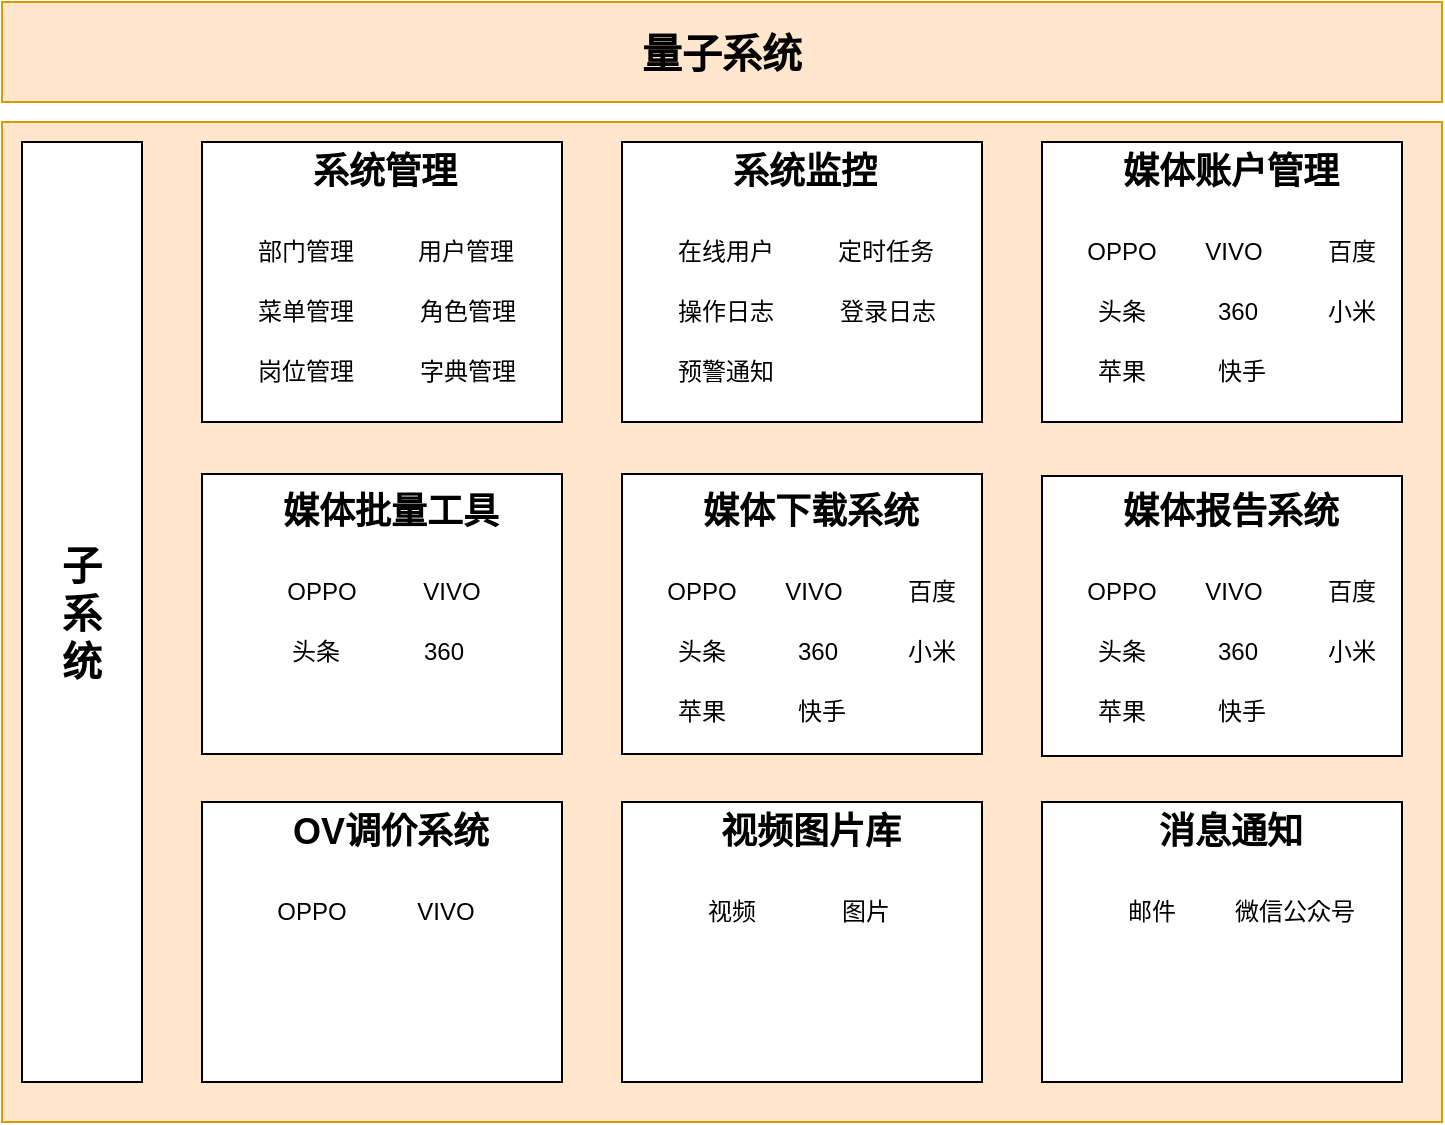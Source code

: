 <mxfile version="21.1.1" type="github">
  <diagram name="第 1 页" id="oSzJWOyal7e8TBISS7ah">
    <mxGraphModel dx="1434" dy="740" grid="1" gridSize="10" guides="1" tooltips="1" connect="1" arrows="1" fold="1" page="1" pageScale="1" pageWidth="827" pageHeight="1169" math="0" shadow="0">
      <root>
        <mxCell id="0" />
        <mxCell id="1" parent="0" />
        <mxCell id="pdZkGYrvP2sRW-pkb2Lu-1" value="&lt;b&gt;&lt;font style=&quot;font-size: 20px;&quot;&gt;量子系统&lt;/font&gt;&lt;/b&gt;" style="rounded=0;whiteSpace=wrap;html=1;fillColor=#ffe6cc;strokeColor=#d79b00;" vertex="1" parent="1">
          <mxGeometry x="80" y="60" width="720" height="50" as="geometry" />
        </mxCell>
        <mxCell id="pdZkGYrvP2sRW-pkb2Lu-3" value="" style="rounded=0;whiteSpace=wrap;html=1;fillColor=#ffe6cc;strokeColor=#d79b00;shadow=0;horizontal=0;" vertex="1" parent="1">
          <mxGeometry x="80" y="120" width="720" height="500" as="geometry" />
        </mxCell>
        <mxCell id="pdZkGYrvP2sRW-pkb2Lu-5" value="&lt;b style=&quot;font-size: 20px;&quot;&gt;子&lt;br&gt;系&lt;br style=&quot;font-size: 20px;&quot;&gt;统&lt;/b&gt;" style="rounded=0;whiteSpace=wrap;html=1;" vertex="1" parent="1">
          <mxGeometry x="90" y="130" width="60" height="470" as="geometry" />
        </mxCell>
        <mxCell id="pdZkGYrvP2sRW-pkb2Lu-6" value="" style="rounded=0;whiteSpace=wrap;html=1;" vertex="1" parent="1">
          <mxGeometry x="180" y="130" width="180" height="140" as="geometry" />
        </mxCell>
        <mxCell id="pdZkGYrvP2sRW-pkb2Lu-7" value="系统管理" style="text;html=1;strokeColor=none;fillColor=none;align=center;verticalAlign=middle;whiteSpace=wrap;rounded=0;fontSize=18;fontStyle=1" vertex="1" parent="1">
          <mxGeometry x="229" y="130" width="85" height="30" as="geometry" />
        </mxCell>
        <mxCell id="pdZkGYrvP2sRW-pkb2Lu-8" value="部门管理" style="text;html=1;strokeColor=none;fillColor=none;align=center;verticalAlign=middle;whiteSpace=wrap;rounded=0;" vertex="1" parent="1">
          <mxGeometry x="202" y="170" width="60" height="30" as="geometry" />
        </mxCell>
        <mxCell id="pdZkGYrvP2sRW-pkb2Lu-9" value="用户管理" style="text;html=1;strokeColor=none;fillColor=none;align=center;verticalAlign=middle;whiteSpace=wrap;rounded=0;" vertex="1" parent="1">
          <mxGeometry x="282" y="170" width="60" height="30" as="geometry" />
        </mxCell>
        <mxCell id="pdZkGYrvP2sRW-pkb2Lu-10" value="菜单管理" style="text;html=1;strokeColor=none;fillColor=none;align=center;verticalAlign=middle;whiteSpace=wrap;rounded=0;" vertex="1" parent="1">
          <mxGeometry x="202" y="200" width="60" height="30" as="geometry" />
        </mxCell>
        <mxCell id="pdZkGYrvP2sRW-pkb2Lu-11" value="角色管理" style="text;html=1;strokeColor=none;fillColor=none;align=center;verticalAlign=middle;whiteSpace=wrap;rounded=0;" vertex="1" parent="1">
          <mxGeometry x="283" y="200" width="60" height="30" as="geometry" />
        </mxCell>
        <mxCell id="pdZkGYrvP2sRW-pkb2Lu-12" value="岗位管理" style="text;html=1;strokeColor=none;fillColor=none;align=center;verticalAlign=middle;whiteSpace=wrap;rounded=0;" vertex="1" parent="1">
          <mxGeometry x="202" y="230" width="60" height="30" as="geometry" />
        </mxCell>
        <mxCell id="pdZkGYrvP2sRW-pkb2Lu-13" value="字典管理" style="text;html=1;strokeColor=none;fillColor=none;align=center;verticalAlign=middle;whiteSpace=wrap;rounded=0;" vertex="1" parent="1">
          <mxGeometry x="283" y="230" width="60" height="30" as="geometry" />
        </mxCell>
        <mxCell id="pdZkGYrvP2sRW-pkb2Lu-15" value="" style="rounded=0;whiteSpace=wrap;html=1;" vertex="1" parent="1">
          <mxGeometry x="390" y="130" width="180" height="140" as="geometry" />
        </mxCell>
        <mxCell id="pdZkGYrvP2sRW-pkb2Lu-16" value="系统监控" style="text;html=1;strokeColor=none;fillColor=none;align=center;verticalAlign=middle;whiteSpace=wrap;rounded=0;fontSize=18;fontStyle=1" vertex="1" parent="1">
          <mxGeometry x="439" y="130" width="85" height="30" as="geometry" />
        </mxCell>
        <mxCell id="pdZkGYrvP2sRW-pkb2Lu-17" value="在线用户" style="text;html=1;strokeColor=none;fillColor=none;align=center;verticalAlign=middle;whiteSpace=wrap;rounded=0;" vertex="1" parent="1">
          <mxGeometry x="412" y="170" width="60" height="30" as="geometry" />
        </mxCell>
        <mxCell id="pdZkGYrvP2sRW-pkb2Lu-18" value="定时任务" style="text;html=1;strokeColor=none;fillColor=none;align=center;verticalAlign=middle;whiteSpace=wrap;rounded=0;" vertex="1" parent="1">
          <mxGeometry x="492" y="170" width="60" height="30" as="geometry" />
        </mxCell>
        <mxCell id="pdZkGYrvP2sRW-pkb2Lu-19" value="操作日志" style="text;html=1;strokeColor=none;fillColor=none;align=center;verticalAlign=middle;whiteSpace=wrap;rounded=0;" vertex="1" parent="1">
          <mxGeometry x="412" y="200" width="60" height="30" as="geometry" />
        </mxCell>
        <mxCell id="pdZkGYrvP2sRW-pkb2Lu-20" value="登录日志" style="text;html=1;strokeColor=none;fillColor=none;align=center;verticalAlign=middle;whiteSpace=wrap;rounded=0;" vertex="1" parent="1">
          <mxGeometry x="493" y="200" width="60" height="30" as="geometry" />
        </mxCell>
        <mxCell id="pdZkGYrvP2sRW-pkb2Lu-21" value="预警通知" style="text;html=1;strokeColor=none;fillColor=none;align=center;verticalAlign=middle;whiteSpace=wrap;rounded=0;" vertex="1" parent="1">
          <mxGeometry x="412" y="230" width="60" height="30" as="geometry" />
        </mxCell>
        <mxCell id="pdZkGYrvP2sRW-pkb2Lu-23" value="" style="rounded=0;whiteSpace=wrap;html=1;" vertex="1" parent="1">
          <mxGeometry x="600" y="130" width="180" height="140" as="geometry" />
        </mxCell>
        <mxCell id="pdZkGYrvP2sRW-pkb2Lu-24" value="媒体账户管理" style="text;html=1;strokeColor=none;fillColor=none;align=center;verticalAlign=middle;whiteSpace=wrap;rounded=0;fontSize=18;fontStyle=1" vertex="1" parent="1">
          <mxGeometry x="639" y="130" width="111" height="30" as="geometry" />
        </mxCell>
        <mxCell id="pdZkGYrvP2sRW-pkb2Lu-25" value="OPPO" style="text;html=1;strokeColor=none;fillColor=none;align=center;verticalAlign=middle;whiteSpace=wrap;rounded=0;" vertex="1" parent="1">
          <mxGeometry x="610" y="170" width="60" height="30" as="geometry" />
        </mxCell>
        <mxCell id="pdZkGYrvP2sRW-pkb2Lu-26" value="VIVO" style="text;html=1;strokeColor=none;fillColor=none;align=center;verticalAlign=middle;whiteSpace=wrap;rounded=0;" vertex="1" parent="1">
          <mxGeometry x="665.5" y="170" width="60" height="30" as="geometry" />
        </mxCell>
        <mxCell id="pdZkGYrvP2sRW-pkb2Lu-27" value="百度" style="text;html=1;strokeColor=none;fillColor=none;align=center;verticalAlign=middle;whiteSpace=wrap;rounded=0;" vertex="1" parent="1">
          <mxGeometry x="724.5" y="170" width="60" height="30" as="geometry" />
        </mxCell>
        <mxCell id="pdZkGYrvP2sRW-pkb2Lu-28" value="头条" style="text;html=1;strokeColor=none;fillColor=none;align=center;verticalAlign=middle;whiteSpace=wrap;rounded=0;" vertex="1" parent="1">
          <mxGeometry x="610" y="200" width="60" height="30" as="geometry" />
        </mxCell>
        <mxCell id="pdZkGYrvP2sRW-pkb2Lu-29" value="360" style="text;html=1;strokeColor=none;fillColor=none;align=center;verticalAlign=middle;whiteSpace=wrap;rounded=0;" vertex="1" parent="1">
          <mxGeometry x="667.5" y="200" width="60" height="30" as="geometry" />
        </mxCell>
        <mxCell id="pdZkGYrvP2sRW-pkb2Lu-30" value="小米" style="text;html=1;strokeColor=none;fillColor=none;align=center;verticalAlign=middle;whiteSpace=wrap;rounded=0;" vertex="1" parent="1">
          <mxGeometry x="724.5" y="200" width="60" height="30" as="geometry" />
        </mxCell>
        <mxCell id="pdZkGYrvP2sRW-pkb2Lu-31" value="苹果" style="text;html=1;strokeColor=none;fillColor=none;align=center;verticalAlign=middle;whiteSpace=wrap;rounded=0;" vertex="1" parent="1">
          <mxGeometry x="610" y="230" width="60" height="30" as="geometry" />
        </mxCell>
        <mxCell id="pdZkGYrvP2sRW-pkb2Lu-32" value="快手" style="text;html=1;strokeColor=none;fillColor=none;align=center;verticalAlign=middle;whiteSpace=wrap;rounded=0;" vertex="1" parent="1">
          <mxGeometry x="670" y="230" width="60" height="30" as="geometry" />
        </mxCell>
        <mxCell id="pdZkGYrvP2sRW-pkb2Lu-33" value="" style="rounded=0;whiteSpace=wrap;html=1;" vertex="1" parent="1">
          <mxGeometry x="180" y="296" width="180" height="140" as="geometry" />
        </mxCell>
        <mxCell id="pdZkGYrvP2sRW-pkb2Lu-34" value="媒体批量工具" style="text;html=1;strokeColor=none;fillColor=none;align=center;verticalAlign=middle;whiteSpace=wrap;rounded=0;fontSize=18;fontStyle=1" vertex="1" parent="1">
          <mxGeometry x="219" y="300" width="111" height="30" as="geometry" />
        </mxCell>
        <mxCell id="pdZkGYrvP2sRW-pkb2Lu-35" value="OPPO" style="text;html=1;strokeColor=none;fillColor=none;align=center;verticalAlign=middle;whiteSpace=wrap;rounded=0;" vertex="1" parent="1">
          <mxGeometry x="210" y="340" width="60" height="30" as="geometry" />
        </mxCell>
        <mxCell id="pdZkGYrvP2sRW-pkb2Lu-36" value="VIVO" style="text;html=1;strokeColor=none;fillColor=none;align=center;verticalAlign=middle;whiteSpace=wrap;rounded=0;" vertex="1" parent="1">
          <mxGeometry x="274.5" y="340" width="60" height="30" as="geometry" />
        </mxCell>
        <mxCell id="pdZkGYrvP2sRW-pkb2Lu-38" value="头条" style="text;html=1;strokeColor=none;fillColor=none;align=center;verticalAlign=middle;whiteSpace=wrap;rounded=0;" vertex="1" parent="1">
          <mxGeometry x="207" y="370" width="60" height="30" as="geometry" />
        </mxCell>
        <mxCell id="pdZkGYrvP2sRW-pkb2Lu-39" value="360" style="text;html=1;strokeColor=none;fillColor=none;align=center;verticalAlign=middle;whiteSpace=wrap;rounded=0;" vertex="1" parent="1">
          <mxGeometry x="270.5" y="370" width="60" height="30" as="geometry" />
        </mxCell>
        <mxCell id="pdZkGYrvP2sRW-pkb2Lu-43" value="" style="rounded=0;whiteSpace=wrap;html=1;" vertex="1" parent="1">
          <mxGeometry x="390" y="296" width="180" height="140" as="geometry" />
        </mxCell>
        <mxCell id="pdZkGYrvP2sRW-pkb2Lu-44" value="媒体下载系统" style="text;html=1;strokeColor=none;fillColor=none;align=center;verticalAlign=middle;whiteSpace=wrap;rounded=0;fontSize=18;fontStyle=1" vertex="1" parent="1">
          <mxGeometry x="429" y="300" width="111" height="30" as="geometry" />
        </mxCell>
        <mxCell id="pdZkGYrvP2sRW-pkb2Lu-45" value="OPPO" style="text;html=1;strokeColor=none;fillColor=none;align=center;verticalAlign=middle;whiteSpace=wrap;rounded=0;" vertex="1" parent="1">
          <mxGeometry x="400" y="340" width="60" height="30" as="geometry" />
        </mxCell>
        <mxCell id="pdZkGYrvP2sRW-pkb2Lu-46" value="VIVO" style="text;html=1;strokeColor=none;fillColor=none;align=center;verticalAlign=middle;whiteSpace=wrap;rounded=0;" vertex="1" parent="1">
          <mxGeometry x="455.5" y="340" width="60" height="30" as="geometry" />
        </mxCell>
        <mxCell id="pdZkGYrvP2sRW-pkb2Lu-47" value="百度" style="text;html=1;strokeColor=none;fillColor=none;align=center;verticalAlign=middle;whiteSpace=wrap;rounded=0;" vertex="1" parent="1">
          <mxGeometry x="514.5" y="340" width="60" height="30" as="geometry" />
        </mxCell>
        <mxCell id="pdZkGYrvP2sRW-pkb2Lu-48" value="头条" style="text;html=1;strokeColor=none;fillColor=none;align=center;verticalAlign=middle;whiteSpace=wrap;rounded=0;" vertex="1" parent="1">
          <mxGeometry x="400" y="370" width="60" height="30" as="geometry" />
        </mxCell>
        <mxCell id="pdZkGYrvP2sRW-pkb2Lu-49" value="360" style="text;html=1;strokeColor=none;fillColor=none;align=center;verticalAlign=middle;whiteSpace=wrap;rounded=0;" vertex="1" parent="1">
          <mxGeometry x="457.5" y="370" width="60" height="30" as="geometry" />
        </mxCell>
        <mxCell id="pdZkGYrvP2sRW-pkb2Lu-50" value="小米" style="text;html=1;strokeColor=none;fillColor=none;align=center;verticalAlign=middle;whiteSpace=wrap;rounded=0;" vertex="1" parent="1">
          <mxGeometry x="514.5" y="370" width="60" height="30" as="geometry" />
        </mxCell>
        <mxCell id="pdZkGYrvP2sRW-pkb2Lu-51" value="苹果" style="text;html=1;strokeColor=none;fillColor=none;align=center;verticalAlign=middle;whiteSpace=wrap;rounded=0;" vertex="1" parent="1">
          <mxGeometry x="400" y="400" width="60" height="30" as="geometry" />
        </mxCell>
        <mxCell id="pdZkGYrvP2sRW-pkb2Lu-52" value="快手" style="text;html=1;strokeColor=none;fillColor=none;align=center;verticalAlign=middle;whiteSpace=wrap;rounded=0;" vertex="1" parent="1">
          <mxGeometry x="460" y="400" width="60" height="30" as="geometry" />
        </mxCell>
        <mxCell id="pdZkGYrvP2sRW-pkb2Lu-53" value="" style="rounded=0;whiteSpace=wrap;html=1;" vertex="1" parent="1">
          <mxGeometry x="600" y="297" width="180" height="140" as="geometry" />
        </mxCell>
        <mxCell id="pdZkGYrvP2sRW-pkb2Lu-54" value="媒体报告系统" style="text;html=1;strokeColor=none;fillColor=none;align=center;verticalAlign=middle;whiteSpace=wrap;rounded=0;fontSize=18;fontStyle=1" vertex="1" parent="1">
          <mxGeometry x="639" y="300" width="111" height="30" as="geometry" />
        </mxCell>
        <mxCell id="pdZkGYrvP2sRW-pkb2Lu-55" value="OPPO" style="text;html=1;strokeColor=none;fillColor=none;align=center;verticalAlign=middle;whiteSpace=wrap;rounded=0;" vertex="1" parent="1">
          <mxGeometry x="610" y="340" width="60" height="30" as="geometry" />
        </mxCell>
        <mxCell id="pdZkGYrvP2sRW-pkb2Lu-56" value="VIVO" style="text;html=1;strokeColor=none;fillColor=none;align=center;verticalAlign=middle;whiteSpace=wrap;rounded=0;" vertex="1" parent="1">
          <mxGeometry x="665.5" y="340" width="60" height="30" as="geometry" />
        </mxCell>
        <mxCell id="pdZkGYrvP2sRW-pkb2Lu-57" value="百度" style="text;html=1;strokeColor=none;fillColor=none;align=center;verticalAlign=middle;whiteSpace=wrap;rounded=0;" vertex="1" parent="1">
          <mxGeometry x="724.5" y="340" width="60" height="30" as="geometry" />
        </mxCell>
        <mxCell id="pdZkGYrvP2sRW-pkb2Lu-58" value="头条" style="text;html=1;strokeColor=none;fillColor=none;align=center;verticalAlign=middle;whiteSpace=wrap;rounded=0;" vertex="1" parent="1">
          <mxGeometry x="610" y="370" width="60" height="30" as="geometry" />
        </mxCell>
        <mxCell id="pdZkGYrvP2sRW-pkb2Lu-59" value="360" style="text;html=1;strokeColor=none;fillColor=none;align=center;verticalAlign=middle;whiteSpace=wrap;rounded=0;" vertex="1" parent="1">
          <mxGeometry x="667.5" y="370" width="60" height="30" as="geometry" />
        </mxCell>
        <mxCell id="pdZkGYrvP2sRW-pkb2Lu-60" value="小米" style="text;html=1;strokeColor=none;fillColor=none;align=center;verticalAlign=middle;whiteSpace=wrap;rounded=0;" vertex="1" parent="1">
          <mxGeometry x="724.5" y="370" width="60" height="30" as="geometry" />
        </mxCell>
        <mxCell id="pdZkGYrvP2sRW-pkb2Lu-61" value="苹果" style="text;html=1;strokeColor=none;fillColor=none;align=center;verticalAlign=middle;whiteSpace=wrap;rounded=0;" vertex="1" parent="1">
          <mxGeometry x="610" y="400" width="60" height="30" as="geometry" />
        </mxCell>
        <mxCell id="pdZkGYrvP2sRW-pkb2Lu-62" value="快手" style="text;html=1;strokeColor=none;fillColor=none;align=center;verticalAlign=middle;whiteSpace=wrap;rounded=0;" vertex="1" parent="1">
          <mxGeometry x="670" y="400" width="60" height="30" as="geometry" />
        </mxCell>
        <mxCell id="pdZkGYrvP2sRW-pkb2Lu-63" value="" style="rounded=0;whiteSpace=wrap;html=1;" vertex="1" parent="1">
          <mxGeometry x="180" y="460" width="180" height="140" as="geometry" />
        </mxCell>
        <mxCell id="pdZkGYrvP2sRW-pkb2Lu-64" value="OV调价系统" style="text;html=1;strokeColor=none;fillColor=none;align=center;verticalAlign=middle;whiteSpace=wrap;rounded=0;fontSize=18;fontStyle=1" vertex="1" parent="1">
          <mxGeometry x="219" y="460" width="111" height="30" as="geometry" />
        </mxCell>
        <mxCell id="pdZkGYrvP2sRW-pkb2Lu-65" value="OPPO" style="text;html=1;strokeColor=none;fillColor=none;align=center;verticalAlign=middle;whiteSpace=wrap;rounded=0;" vertex="1" parent="1">
          <mxGeometry x="205" y="500" width="60" height="30" as="geometry" />
        </mxCell>
        <mxCell id="pdZkGYrvP2sRW-pkb2Lu-66" value="VIVO" style="text;html=1;strokeColor=none;fillColor=none;align=center;verticalAlign=middle;whiteSpace=wrap;rounded=0;" vertex="1" parent="1">
          <mxGeometry x="271.5" y="500" width="60" height="30" as="geometry" />
        </mxCell>
        <mxCell id="pdZkGYrvP2sRW-pkb2Lu-78" value="" style="rounded=0;whiteSpace=wrap;html=1;" vertex="1" parent="1">
          <mxGeometry x="390" y="460" width="180" height="140" as="geometry" />
        </mxCell>
        <mxCell id="pdZkGYrvP2sRW-pkb2Lu-79" value="视频图片库" style="text;html=1;strokeColor=none;fillColor=none;align=center;verticalAlign=middle;whiteSpace=wrap;rounded=0;fontSize=18;fontStyle=1" vertex="1" parent="1">
          <mxGeometry x="429" y="460" width="111" height="30" as="geometry" />
        </mxCell>
        <mxCell id="pdZkGYrvP2sRW-pkb2Lu-80" value="视频" style="text;html=1;strokeColor=none;fillColor=none;align=center;verticalAlign=middle;whiteSpace=wrap;rounded=0;" vertex="1" parent="1">
          <mxGeometry x="415" y="500" width="60" height="30" as="geometry" />
        </mxCell>
        <mxCell id="pdZkGYrvP2sRW-pkb2Lu-81" value="图片" style="text;html=1;strokeColor=none;fillColor=none;align=center;verticalAlign=middle;whiteSpace=wrap;rounded=0;" vertex="1" parent="1">
          <mxGeometry x="481.5" y="500" width="60" height="30" as="geometry" />
        </mxCell>
        <mxCell id="pdZkGYrvP2sRW-pkb2Lu-83" value="" style="rounded=0;whiteSpace=wrap;html=1;" vertex="1" parent="1">
          <mxGeometry x="600" y="460" width="180" height="140" as="geometry" />
        </mxCell>
        <mxCell id="pdZkGYrvP2sRW-pkb2Lu-84" value="消息通知" style="text;html=1;strokeColor=none;fillColor=none;align=center;verticalAlign=middle;whiteSpace=wrap;rounded=0;fontSize=18;fontStyle=1" vertex="1" parent="1">
          <mxGeometry x="639" y="460" width="111" height="30" as="geometry" />
        </mxCell>
        <mxCell id="pdZkGYrvP2sRW-pkb2Lu-85" value="邮件" style="text;html=1;strokeColor=none;fillColor=none;align=center;verticalAlign=middle;whiteSpace=wrap;rounded=0;" vertex="1" parent="1">
          <mxGeometry x="625" y="500" width="60" height="30" as="geometry" />
        </mxCell>
        <mxCell id="pdZkGYrvP2sRW-pkb2Lu-86" value="微信公众号" style="text;html=1;strokeColor=none;fillColor=none;align=center;verticalAlign=middle;whiteSpace=wrap;rounded=0;" vertex="1" parent="1">
          <mxGeometry x="691.5" y="500" width="68.5" height="30" as="geometry" />
        </mxCell>
      </root>
    </mxGraphModel>
  </diagram>
</mxfile>
